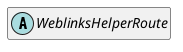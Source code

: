 @startuml
set namespaceSeparator \\
hide members
hide << alias >> circle

abstract class WeblinksHelperRoute
@enduml
